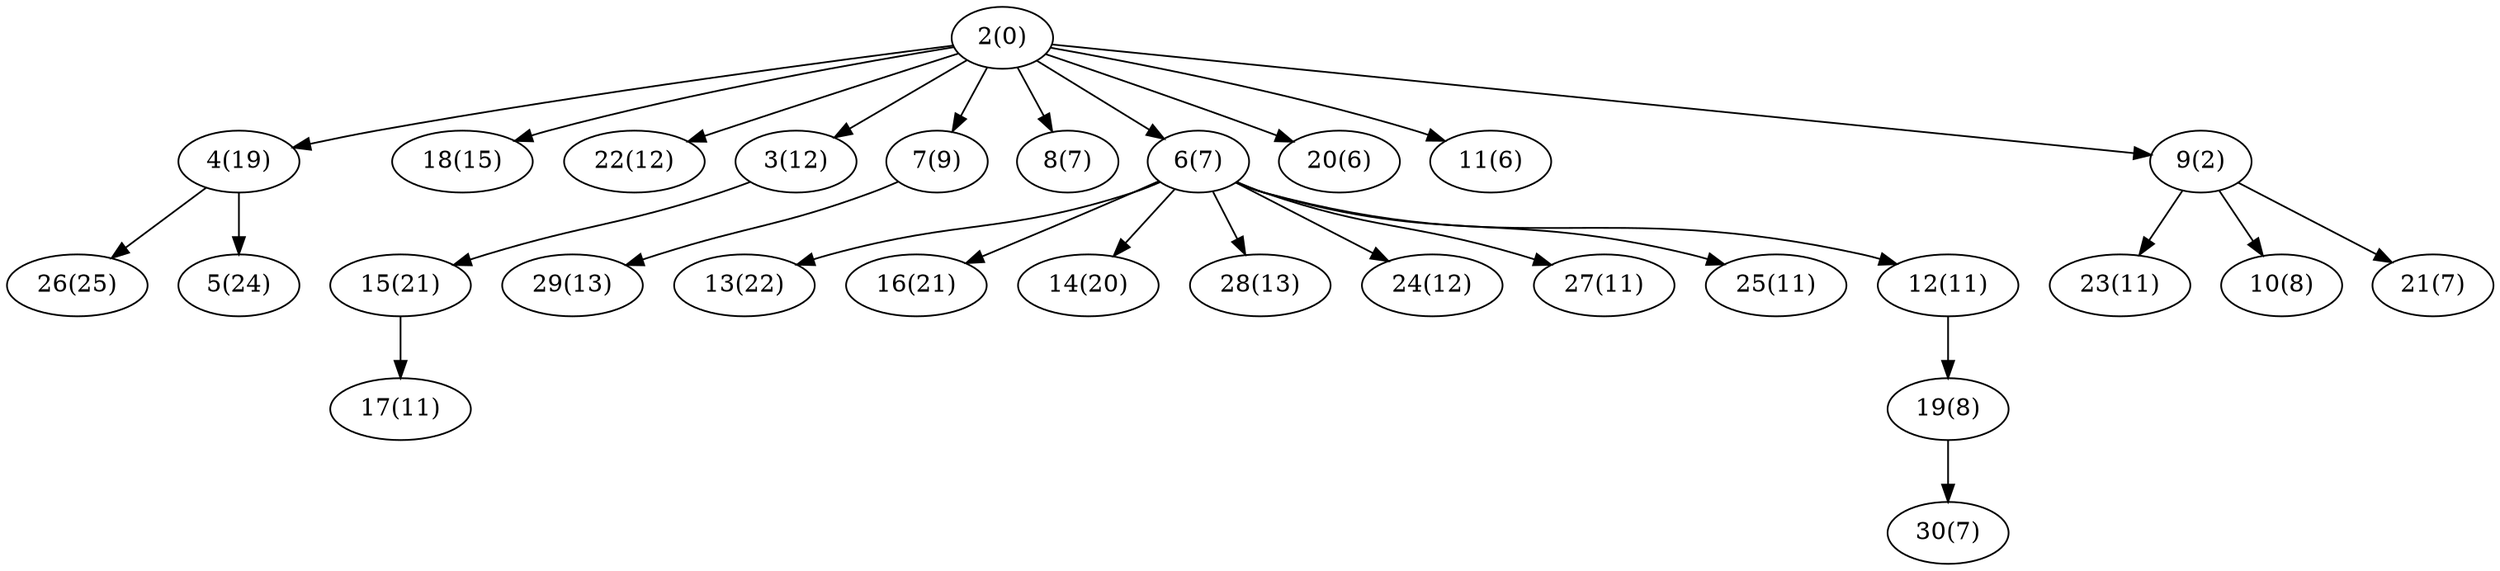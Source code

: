 digraph sample {
2 [label="2(0)"];
26 [label="26(25)"];
5 [label="5(24)"];
4 [label="4(19)"];
13 [label="13(22)"];
18 [label="18(15)"];
16 [label="16(21)"];
14 [label="14(20)"];
22 [label="22(12)"];
17 [label="17(11)"];
15 [label="15(21)"];
3 [label="3(12)"];
23 [label="23(11)"];
29 [label="29(13)"];
7 [label="7(9)"];
8 [label="8(7)"];
28 [label="28(13)"];
24 [label="24(12)"];
30 [label="30(7)"];
19 [label="19(8)"];
27 [label="27(11)"];
25 [label="25(11)"];
12 [label="12(11)"];
6 [label="6(7)"];
10 [label="10(8)"];
20 [label="20(6)"];
11 [label="11(6)"];
21 [label="21(7)"];
9 [label="9(2)"];
2 -> 3[color="black"];
2 -> 4[color="black"];
4 -> 5[color="black"];
2 -> 6[color="black"];
2 -> 7[color="black"];
2 -> 8[color="black"];
2 -> 9[color="black"];
9 -> 10[color="black"];
2 -> 11[color="black"];
6 -> 12[color="black"];
6 -> 13[color="black"];
6 -> 14[color="black"];
3 -> 15[color="black"];
6 -> 16[color="black"];
15 -> 17[color="black"];
2 -> 18[color="black"];
12 -> 19[color="black"];
2 -> 20[color="black"];
9 -> 21[color="black"];
2 -> 22[color="black"];
9 -> 23[color="black"];
6 -> 24[color="black"];
6 -> 25[color="black"];
4 -> 26[color="black"];
6 -> 27[color="black"];
6 -> 28[color="black"];
7 -> 29[color="black"];
19 -> 30[color="black"];
}